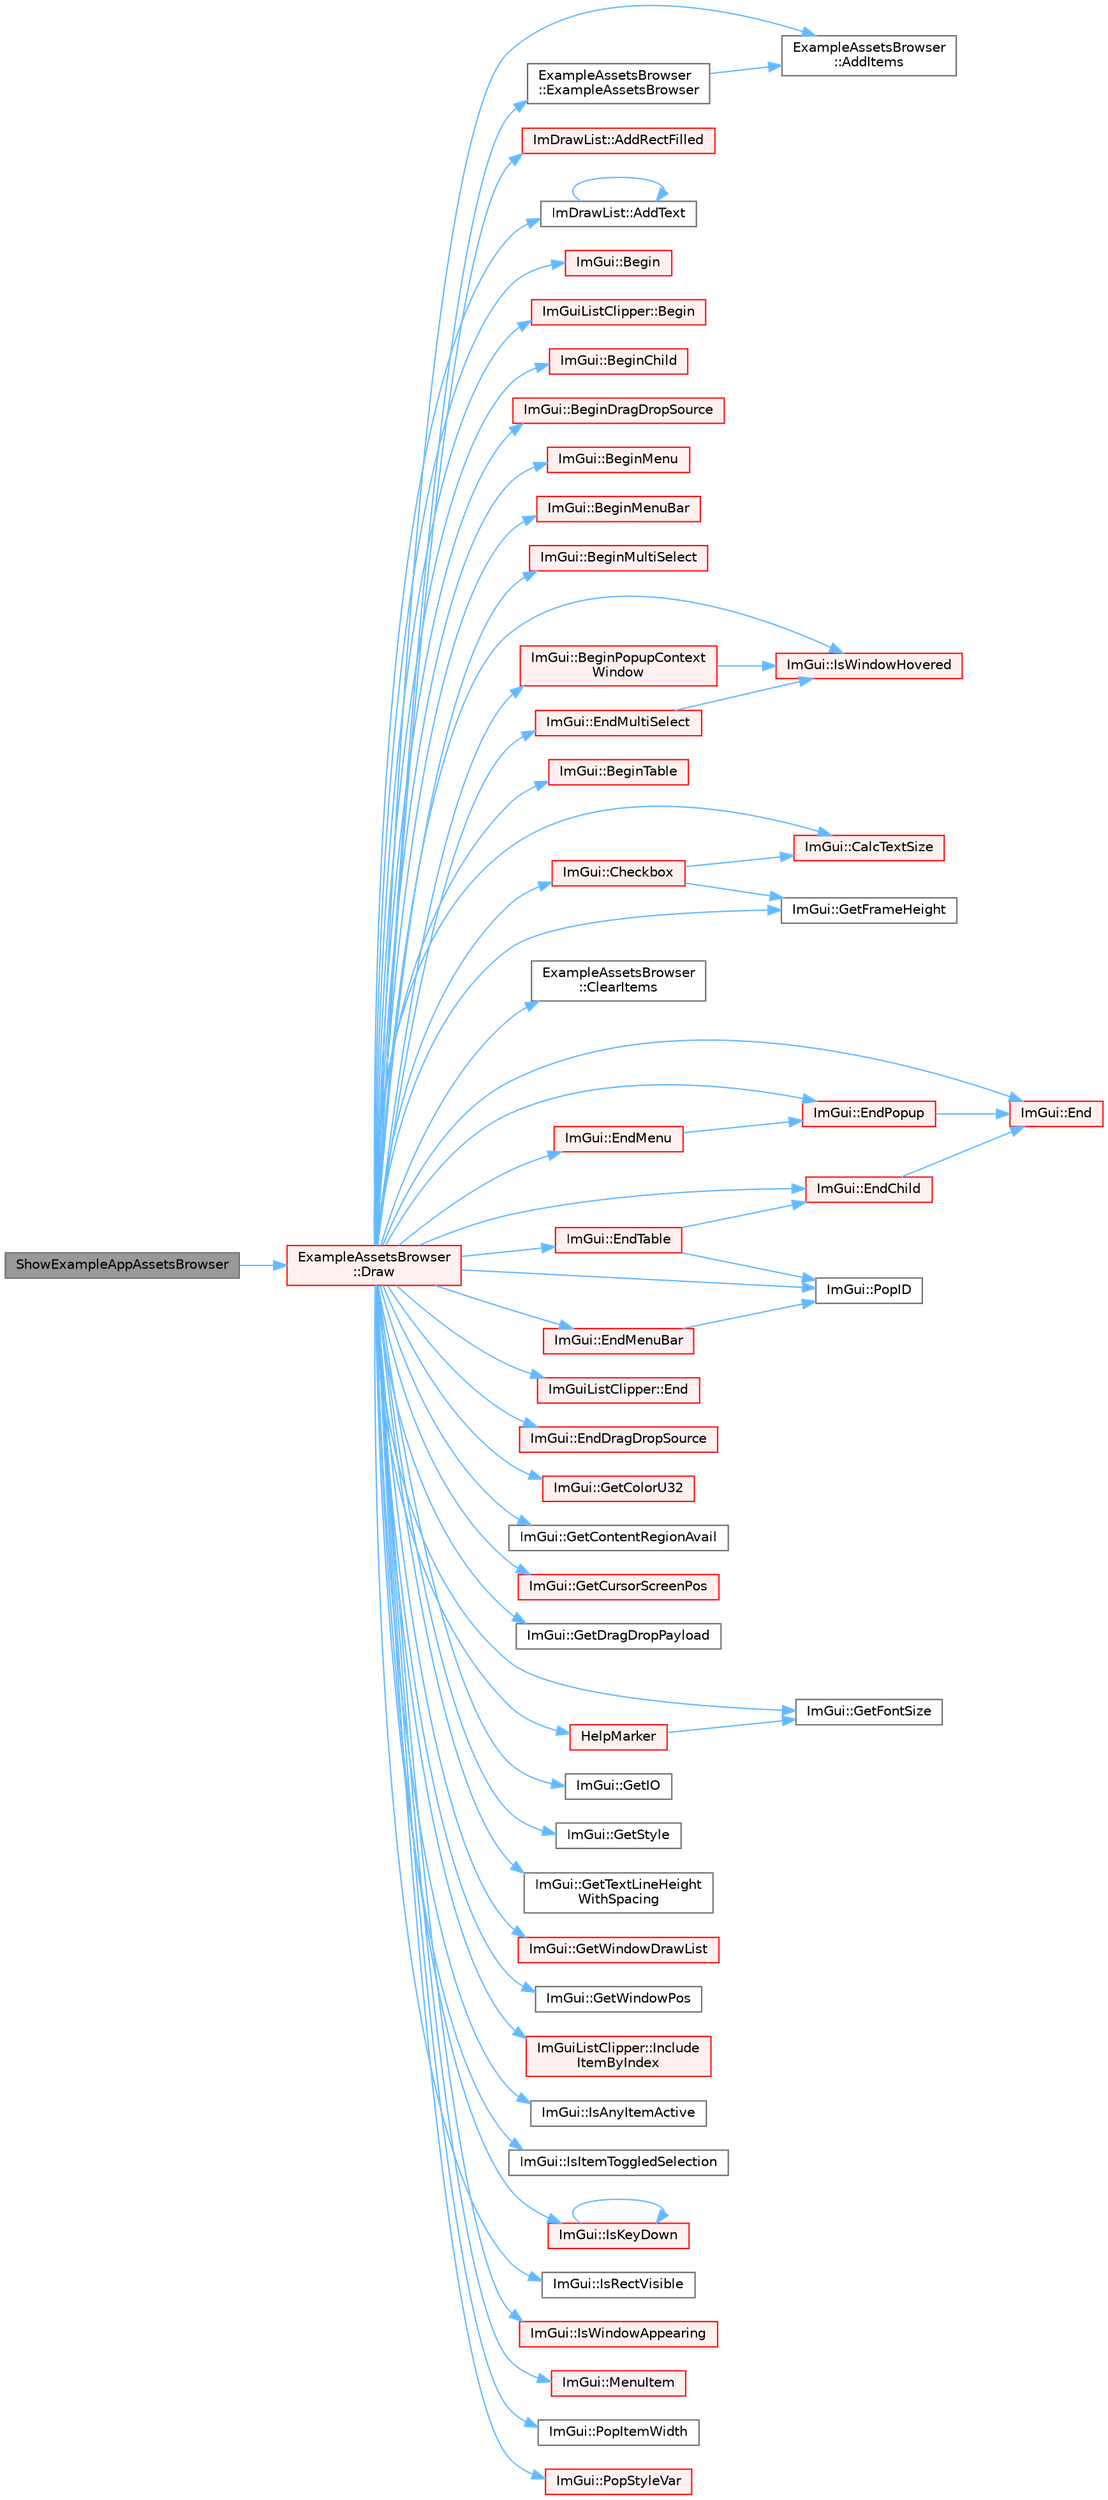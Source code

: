 digraph "ShowExampleAppAssetsBrowser"
{
 // LATEX_PDF_SIZE
  bgcolor="transparent";
  edge [fontname=Helvetica,fontsize=10,labelfontname=Helvetica,labelfontsize=10];
  node [fontname=Helvetica,fontsize=10,shape=box,height=0.2,width=0.4];
  rankdir="LR";
  Node1 [id="Node000001",label="ShowExampleAppAssetsBrowser",height=0.2,width=0.4,color="gray40", fillcolor="grey60", style="filled", fontcolor="black",tooltip=" "];
  Node1 -> Node2 [id="edge1_Node000001_Node000002",color="steelblue1",style="solid",tooltip=" "];
  Node2 [id="Node000002",label="ExampleAssetsBrowser\l::Draw",height=0.2,width=0.4,color="red", fillcolor="#FFF0F0", style="filled",URL="$struct_example_assets_browser.html#a2b36e1f9b7d764e547611baa4c7fd8d1",tooltip=" "];
  Node2 -> Node3 [id="edge2_Node000002_Node000003",color="steelblue1",style="solid",tooltip=" "];
  Node3 [id="Node000003",label="ExampleAssetsBrowser\l::AddItems",height=0.2,width=0.4,color="grey40", fillcolor="white", style="filled",URL="$struct_example_assets_browser.html#aacdb282937b70764d61b4cf0bfc6b742",tooltip=" "];
  Node2 -> Node4 [id="edge3_Node000002_Node000004",color="steelblue1",style="solid",tooltip=" "];
  Node4 [id="Node000004",label="ImDrawList::AddRectFilled",height=0.2,width=0.4,color="red", fillcolor="#FFF0F0", style="filled",URL="$struct_im_draw_list.html#a6b16ab764160b0251d2e7b3bd08c1ffc",tooltip=" "];
  Node2 -> Node20 [id="edge4_Node000002_Node000020",color="steelblue1",style="solid",tooltip=" "];
  Node20 [id="Node000020",label="ImDrawList::AddText",height=0.2,width=0.4,color="grey40", fillcolor="white", style="filled",URL="$struct_im_draw_list.html#ac5221bd86b3429f6d5b6e6ffe454942d",tooltip=" "];
  Node20 -> Node20 [id="edge5_Node000020_Node000020",color="steelblue1",style="solid",tooltip=" "];
  Node2 -> Node21 [id="edge6_Node000002_Node000021",color="steelblue1",style="solid",tooltip=" "];
  Node21 [id="Node000021",label="ImGui::Begin",height=0.2,width=0.4,color="red", fillcolor="#FFF0F0", style="filled",URL="$namespace_im_gui.html#a581e58db0bc930bafa4a5d23093a2b99",tooltip=" "];
  Node2 -> Node517 [id="edge7_Node000002_Node000517",color="steelblue1",style="solid",tooltip=" "];
  Node517 [id="Node000517",label="ImGuiListClipper::Begin",height=0.2,width=0.4,color="red", fillcolor="#FFF0F0", style="filled",URL="$struct_im_gui_list_clipper.html#a746fbd724a41dbe88fef4875a2b1e9c7",tooltip=" "];
  Node2 -> Node519 [id="edge8_Node000002_Node000519",color="steelblue1",style="solid",tooltip=" "];
  Node519 [id="Node000519",label="ImGui::BeginChild",height=0.2,width=0.4,color="red", fillcolor="#FFF0F0", style="filled",URL="$namespace_im_gui.html#aebac8b07ee9ea0e452c98813a3e907c3",tooltip=" "];
  Node2 -> Node38 [id="edge9_Node000002_Node000038",color="steelblue1",style="solid",tooltip=" "];
  Node38 [id="Node000038",label="ImGui::BeginDragDropSource",height=0.2,width=0.4,color="red", fillcolor="#FFF0F0", style="filled",URL="$namespace_im_gui.html#ac2609b0f034d3bcd8d70d26df8694eaa",tooltip=" "];
  Node2 -> Node526 [id="edge10_Node000002_Node000526",color="steelblue1",style="solid",tooltip=" "];
  Node526 [id="Node000526",label="ImGui::BeginMenu",height=0.2,width=0.4,color="red", fillcolor="#FFF0F0", style="filled",URL="$namespace_im_gui.html#a1e55711a21f97d5dff919d697d3a7201",tooltip=" "];
  Node2 -> Node534 [id="edge11_Node000002_Node000534",color="steelblue1",style="solid",tooltip=" "];
  Node534 [id="Node000534",label="ImGui::BeginMenuBar",height=0.2,width=0.4,color="red", fillcolor="#FFF0F0", style="filled",URL="$namespace_im_gui.html#a4852dff802922163fc747e2e0df5b88f",tooltip=" "];
  Node2 -> Node537 [id="edge12_Node000002_Node000537",color="steelblue1",style="solid",tooltip=" "];
  Node537 [id="Node000537",label="ImGui::BeginMultiSelect",height=0.2,width=0.4,color="red", fillcolor="#FFF0F0", style="filled",URL="$namespace_im_gui.html#a1024700da3902b084e0f37d4abecc723",tooltip=" "];
  Node2 -> Node546 [id="edge13_Node000002_Node000546",color="steelblue1",style="solid",tooltip=" "];
  Node546 [id="Node000546",label="ImGui::BeginPopupContext\lWindow",height=0.2,width=0.4,color="red", fillcolor="#FFF0F0", style="filled",URL="$namespace_im_gui.html#aef8b2c0baa27bd5c68f676aaf14ed946",tooltip=" "];
  Node546 -> Node200 [id="edge14_Node000546_Node000200",color="steelblue1",style="solid",tooltip=" "];
  Node200 [id="Node000200",label="ImGui::IsWindowHovered",height=0.2,width=0.4,color="red", fillcolor="#FFF0F0", style="filled",URL="$namespace_im_gui.html#aaed1ebf40cc2cb2ec30b0ba39b91d4a5",tooltip=" "];
  Node2 -> Node547 [id="edge15_Node000002_Node000547",color="steelblue1",style="solid",tooltip=" "];
  Node547 [id="Node000547",label="ImGui::BeginTable",height=0.2,width=0.4,color="red", fillcolor="#FFF0F0", style="filled",URL="$namespace_im_gui.html#a7ab019bafef9850ab97375a6b52670d3",tooltip=" "];
  Node2 -> Node142 [id="edge16_Node000002_Node000142",color="steelblue1",style="solid",tooltip=" "];
  Node142 [id="Node000142",label="ImGui::CalcTextSize",height=0.2,width=0.4,color="red", fillcolor="#FFF0F0", style="filled",URL="$namespace_im_gui.html#a848b9db6cc4a186751c0ecebcaadc33b",tooltip=" "];
  Node2 -> Node572 [id="edge17_Node000002_Node000572",color="steelblue1",style="solid",tooltip=" "];
  Node572 [id="Node000572",label="ImGui::Checkbox",height=0.2,width=0.4,color="red", fillcolor="#FFF0F0", style="filled",URL="$namespace_im_gui.html#a57d73c1d0ef807fef734d91024092027",tooltip=" "];
  Node572 -> Node142 [id="edge18_Node000572_Node000142",color="steelblue1",style="solid",tooltip=" "];
  Node572 -> Node224 [id="edge19_Node000572_Node000224",color="steelblue1",style="solid",tooltip=" "];
  Node224 [id="Node000224",label="ImGui::GetFrameHeight",height=0.2,width=0.4,color="grey40", fillcolor="white", style="filled",URL="$namespace_im_gui.html#ae560f17cf3262017cee888d1eb77f294",tooltip=" "];
  Node2 -> Node573 [id="edge20_Node000002_Node000573",color="steelblue1",style="solid",tooltip=" "];
  Node573 [id="Node000573",label="ExampleAssetsBrowser\l::ClearItems",height=0.2,width=0.4,color="grey40", fillcolor="white", style="filled",URL="$struct_example_assets_browser.html#a62ad4a50da3fa63f0b60e51742f112da",tooltip=" "];
  Node2 -> Node100 [id="edge21_Node000002_Node000100",color="steelblue1",style="solid",tooltip=" "];
  Node100 [id="Node000100",label="ImGui::End",height=0.2,width=0.4,color="red", fillcolor="#FFF0F0", style="filled",URL="$namespace_im_gui.html#a5479d93794a004c67ceb6d13f37c8254",tooltip=" "];
  Node2 -> Node574 [id="edge22_Node000002_Node000574",color="steelblue1",style="solid",tooltip=" "];
  Node574 [id="Node000574",label="ImGuiListClipper::End",height=0.2,width=0.4,color="red", fillcolor="#FFF0F0", style="filled",URL="$struct_im_gui_list_clipper.html#a3e6aec0db317985319a78513fc2c8068",tooltip=" "];
  Node2 -> Node299 [id="edge23_Node000002_Node000299",color="steelblue1",style="solid",tooltip=" "];
  Node299 [id="Node000299",label="ImGui::EndChild",height=0.2,width=0.4,color="red", fillcolor="#FFF0F0", style="filled",URL="$namespace_im_gui.html#af8de559a88c1442d6df8c1b04c86e997",tooltip=" "];
  Node299 -> Node100 [id="edge24_Node000299_Node000100",color="steelblue1",style="solid",tooltip=" "];
  Node2 -> Node368 [id="edge25_Node000002_Node000368",color="steelblue1",style="solid",tooltip=" "];
  Node368 [id="Node000368",label="ImGui::EndDragDropSource",height=0.2,width=0.4,color="red", fillcolor="#FFF0F0", style="filled",URL="$namespace_im_gui.html#a02f225fefff2a046038ed99ab20606da",tooltip=" "];
  Node2 -> Node577 [id="edge26_Node000002_Node000577",color="steelblue1",style="solid",tooltip=" "];
  Node577 [id="Node000577",label="ImGui::EndMenu",height=0.2,width=0.4,color="red", fillcolor="#FFF0F0", style="filled",URL="$namespace_im_gui.html#a1448a5a4e8c431c15f991e9255c0df95",tooltip=" "];
  Node577 -> Node246 [id="edge27_Node000577_Node000246",color="steelblue1",style="solid",tooltip=" "];
  Node246 [id="Node000246",label="ImGui::EndPopup",height=0.2,width=0.4,color="red", fillcolor="#FFF0F0", style="filled",URL="$namespace_im_gui.html#aa6a9b5696f2ea7eed7683425fc77b8f2",tooltip=" "];
  Node246 -> Node100 [id="edge28_Node000246_Node000100",color="steelblue1",style="solid",tooltip=" "];
  Node2 -> Node175 [id="edge29_Node000002_Node000175",color="steelblue1",style="solid",tooltip=" "];
  Node175 [id="Node000175",label="ImGui::EndMenuBar",height=0.2,width=0.4,color="red", fillcolor="#FFF0F0", style="filled",URL="$namespace_im_gui.html#aa226265c140eb6ee375c5b9abc69c4fc",tooltip=" "];
  Node175 -> Node111 [id="edge30_Node000175_Node000111",color="steelblue1",style="solid",tooltip=" "];
  Node111 [id="Node000111",label="ImGui::PopID",height=0.2,width=0.4,color="grey40", fillcolor="white", style="filled",URL="$namespace_im_gui.html#aba0b2d8f890a5d435ae43d0c4a2d4dd1",tooltip=" "];
  Node2 -> Node181 [id="edge31_Node000002_Node000181",color="steelblue1",style="solid",tooltip=" "];
  Node181 [id="Node000181",label="ImGui::EndMultiSelect",height=0.2,width=0.4,color="red", fillcolor="#FFF0F0", style="filled",URL="$namespace_im_gui.html#a19b11a3ea8f98b43089dc13ab015ad5b",tooltip=" "];
  Node181 -> Node200 [id="edge32_Node000181_Node000200",color="steelblue1",style="solid",tooltip=" "];
  Node2 -> Node246 [id="edge33_Node000002_Node000246",color="steelblue1",style="solid",tooltip=" "];
  Node2 -> Node298 [id="edge34_Node000002_Node000298",color="steelblue1",style="solid",tooltip=" "];
  Node298 [id="Node000298",label="ImGui::EndTable",height=0.2,width=0.4,color="red", fillcolor="#FFF0F0", style="filled",URL="$namespace_im_gui.html#a9c70aaa6464c2e51e6f3342da133ada1",tooltip=" "];
  Node298 -> Node299 [id="edge35_Node000298_Node000299",color="steelblue1",style="solid",tooltip=" "];
  Node298 -> Node111 [id="edge36_Node000298_Node000111",color="steelblue1",style="solid",tooltip=" "];
  Node2 -> Node578 [id="edge37_Node000002_Node000578",color="steelblue1",style="solid",tooltip=" "];
  Node578 [id="Node000578",label="ExampleAssetsBrowser\l::ExampleAssetsBrowser",height=0.2,width=0.4,color="grey40", fillcolor="white", style="filled",URL="$struct_example_assets_browser.html#aa9edf321cf93321b4dd8ee0581fd5a7f",tooltip=" "];
  Node578 -> Node3 [id="edge38_Node000578_Node000003",color="steelblue1",style="solid",tooltip=" "];
  Node2 -> Node104 [id="edge39_Node000002_Node000104",color="steelblue1",style="solid",tooltip=" "];
  Node104 [id="Node000104",label="ImGui::GetColorU32",height=0.2,width=0.4,color="red", fillcolor="#FFF0F0", style="filled",URL="$namespace_im_gui.html#a0de2d9bd347d9866511eb8d014e62556",tooltip=" "];
  Node2 -> Node259 [id="edge40_Node000002_Node000259",color="steelblue1",style="solid",tooltip=" "];
  Node259 [id="Node000259",label="ImGui::GetContentRegionAvail",height=0.2,width=0.4,color="grey40", fillcolor="white", style="filled",URL="$namespace_im_gui.html#a410c8e19b2fea8b52746ca11b3930301",tooltip=" "];
  Node2 -> Node579 [id="edge41_Node000002_Node000579",color="steelblue1",style="solid",tooltip=" "];
  Node579 [id="Node000579",label="ImGui::GetCursorScreenPos",height=0.2,width=0.4,color="red", fillcolor="#FFF0F0", style="filled",URL="$namespace_im_gui.html#adb0db3c1ee36f5085f35890a4229ae75",tooltip=" "];
  Node2 -> Node580 [id="edge42_Node000002_Node000580",color="steelblue1",style="solid",tooltip=" "];
  Node580 [id="Node000580",label="ImGui::GetDragDropPayload",height=0.2,width=0.4,color="grey40", fillcolor="white", style="filled",URL="$namespace_im_gui.html#a1756b37d61154de489f1520179b4e294",tooltip=" "];
  Node2 -> Node581 [id="edge43_Node000002_Node000581",color="steelblue1",style="solid",tooltip=" "];
  Node581 [id="Node000581",label="ImGui::GetFontSize",height=0.2,width=0.4,color="grey40", fillcolor="white", style="filled",URL="$namespace_im_gui.html#ac592ae8e0aa4a1a06502ec7872bc8da8",tooltip=" "];
  Node2 -> Node224 [id="edge44_Node000002_Node000224",color="steelblue1",style="solid",tooltip=" "];
  Node2 -> Node582 [id="edge45_Node000002_Node000582",color="steelblue1",style="solid",tooltip=" "];
  Node582 [id="Node000582",label="ImGui::GetIO",height=0.2,width=0.4,color="grey40", fillcolor="white", style="filled",URL="$namespace_im_gui.html#a3179e560812f878f3961ce803a5d9302",tooltip=" "];
  Node2 -> Node583 [id="edge46_Node000002_Node000583",color="steelblue1",style="solid",tooltip=" "];
  Node583 [id="Node000583",label="ImGui::GetStyle",height=0.2,width=0.4,color="grey40", fillcolor="white", style="filled",URL="$namespace_im_gui.html#abafef4bb3e3654efd96a47b2e22870a7",tooltip=" "];
  Node2 -> Node584 [id="edge47_Node000002_Node000584",color="steelblue1",style="solid",tooltip=" "];
  Node584 [id="Node000584",label="ImGui::GetTextLineHeight\lWithSpacing",height=0.2,width=0.4,color="grey40", fillcolor="white", style="filled",URL="$namespace_im_gui.html#aa1616f6082fd210fde8d98c511bf8f56",tooltip=" "];
  Node2 -> Node585 [id="edge48_Node000002_Node000585",color="steelblue1",style="solid",tooltip=" "];
  Node585 [id="Node000585",label="ImGui::GetWindowDrawList",height=0.2,width=0.4,color="red", fillcolor="#FFF0F0", style="filled",URL="$namespace_im_gui.html#aa100c22a9feafe843fa12c66590cbda0",tooltip=" "];
  Node2 -> Node586 [id="edge49_Node000002_Node000586",color="steelblue1",style="solid",tooltip=" "];
  Node586 [id="Node000586",label="ImGui::GetWindowPos",height=0.2,width=0.4,color="grey40", fillcolor="white", style="filled",URL="$namespace_im_gui.html#a413d939f3ef416a47d6e5b48be955146",tooltip=" "];
  Node2 -> Node587 [id="edge50_Node000002_Node000587",color="steelblue1",style="solid",tooltip=" "];
  Node587 [id="Node000587",label="HelpMarker",height=0.2,width=0.4,color="red", fillcolor="#FFF0F0", style="filled",URL="$imgui__demo_8cpp.html#ae82388701c37c8cbb88a0304ca0f033b",tooltip=" "];
  Node587 -> Node581 [id="edge51_Node000587_Node000581",color="steelblue1",style="solid",tooltip=" "];
  Node2 -> Node597 [id="edge52_Node000002_Node000597",color="steelblue1",style="solid",tooltip=" "];
  Node597 [id="Node000597",label="ImGuiListClipper::Include\lItemByIndex",height=0.2,width=0.4,color="red", fillcolor="#FFF0F0", style="filled",URL="$struct_im_gui_list_clipper.html#a37f10ca5da7a7503866059006b6c76c1",tooltip=" "];
  Node2 -> Node600 [id="edge53_Node000002_Node000600",color="steelblue1",style="solid",tooltip=" "];
  Node600 [id="Node000600",label="ImGui::IsAnyItemActive",height=0.2,width=0.4,color="grey40", fillcolor="white", style="filled",URL="$namespace_im_gui.html#acdc18199d50d26919312db5f9707b8dc",tooltip=" "];
  Node2 -> Node601 [id="edge54_Node000002_Node000601",color="steelblue1",style="solid",tooltip=" "];
  Node601 [id="Node000601",label="ImGui::IsItemToggledSelection",height=0.2,width=0.4,color="grey40", fillcolor="white", style="filled",URL="$namespace_im_gui.html#a876531f43e47df35da37472b0923e11d",tooltip=" "];
  Node2 -> Node602 [id="edge55_Node000002_Node000602",color="steelblue1",style="solid",tooltip=" "];
  Node602 [id="Node000602",label="ImGui::IsKeyDown",height=0.2,width=0.4,color="red", fillcolor="#FFF0F0", style="filled",URL="$namespace_im_gui.html#a82095f2501c1df5ccd1928a53edaad99",tooltip=" "];
  Node602 -> Node602 [id="edge56_Node000602_Node000602",color="steelblue1",style="solid",tooltip=" "];
  Node2 -> Node603 [id="edge57_Node000002_Node000603",color="steelblue1",style="solid",tooltip=" "];
  Node603 [id="Node000603",label="ImGui::IsRectVisible",height=0.2,width=0.4,color="grey40", fillcolor="white", style="filled",URL="$namespace_im_gui.html#a578ead6237b3ed05497ed361f18d9f97",tooltip=" "];
  Node2 -> Node604 [id="edge58_Node000002_Node000604",color="steelblue1",style="solid",tooltip=" "];
  Node604 [id="Node000604",label="ImGui::IsWindowAppearing",height=0.2,width=0.4,color="red", fillcolor="#FFF0F0", style="filled",URL="$namespace_im_gui.html#a99fd14154aae264087d471132e56a42e",tooltip=" "];
  Node2 -> Node200 [id="edge59_Node000002_Node000200",color="steelblue1",style="solid",tooltip=" "];
  Node2 -> Node332 [id="edge60_Node000002_Node000332",color="steelblue1",style="solid",tooltip=" "];
  Node332 [id="Node000332",label="ImGui::MenuItem",height=0.2,width=0.4,color="red", fillcolor="#FFF0F0", style="filled",URL="$namespace_im_gui.html#aa1bae511ca47478998693a9d8c84f2e6",tooltip=" "];
  Node2 -> Node111 [id="edge61_Node000002_Node000111",color="steelblue1",style="solid",tooltip=" "];
  Node2 -> Node161 [id="edge62_Node000002_Node000161",color="steelblue1",style="solid",tooltip=" "];
  Node161 [id="Node000161",label="ImGui::PopItemWidth",height=0.2,width=0.4,color="grey40", fillcolor="white", style="filled",URL="$namespace_im_gui.html#ad29a3fc0cb5dfc7f9fc7224512ce90bf",tooltip=" "];
  Node2 -> Node253 [id="edge63_Node000002_Node000253",color="steelblue1",style="solid",tooltip=" "];
  Node253 [id="Node000253",label="ImGui::PopStyleVar",height=0.2,width=0.4,color="red", fillcolor="#FFF0F0", style="filled",URL="$namespace_im_gui.html#a14116e57d81e326adef2a702e65781d4",tooltip=" "];
}
